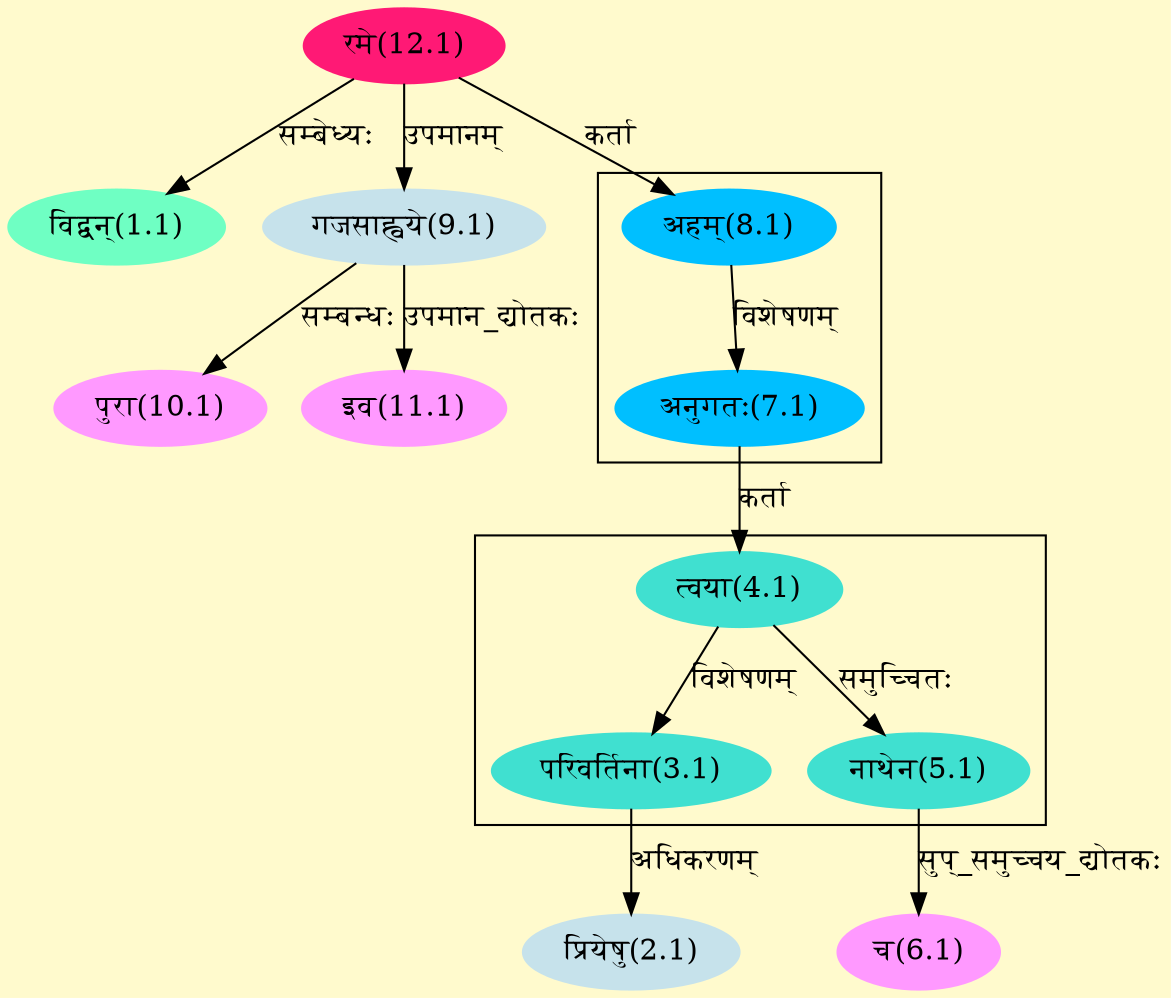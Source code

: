 digraph G{
rankdir=BT;
 compound=true;
 bgcolor="lemonchiffon1";

subgraph cluster_1{
Node3_1 [style=filled, color="#40E0D0" label = "परिवर्तिना(3.1)"]
Node4_1 [style=filled, color="#40E0D0" label = "त्वया(4.1)"]
Node5_1 [style=filled, color="#40E0D0" label = "नाथेन(5.1)"]

}

subgraph cluster_2{
Node7_1 [style=filled, color="#00BFFF" label = "अनुगतः(7.1)"]
Node8_1 [style=filled, color="#00BFFF" label = "अहम्(8.1)"]

}
Node1_1 [style=filled, color="#6FFFC3" label = "विद्वन्(1.1)"]
Node12_1 [style=filled, color="#FF1975" label = "रमे(12.1)"]
Node2_1 [style=filled, color="#C6E2EB" label = "प्रियेषु(2.1)"]
Node3_1 [style=filled, color="#40E0D0" label = "परिवर्तिना(3.1)"]
Node4_1 [style=filled, color="#40E0D0" label = "त्वया(4.1)"]
Node7_1 [style=filled, color="#00BFFF" label = "अनुगतः(7.1)"]
Node6_1 [style=filled, color="#FF99FF" label = "च(6.1)"]
Node5_1 [style=filled, color="#40E0D0" label = "नाथेन(5.1)"]
Node8_1 [style=filled, color="#00BFFF" label = "अहम्(8.1)"]
Node9_1 [style=filled, color="#C6E2EB" label = "गजसाह्वये(9.1)"]
Node10_1 [style=filled, color="#FF99FF" label = "पुरा(10.1)"]
Node11_1 [style=filled, color="#FF99FF" label = "इव(11.1)"]
/* Start of Relations section */

Node1_1 -> Node12_1 [  label="सम्बेध्यः"  dir="back" ]
Node2_1 -> Node3_1 [  label="अधिकरणम्"  dir="back" ]
Node3_1 -> Node4_1 [  label="विशेषणम्"  dir="back" ]
Node4_1 -> Node7_1 [  label="कर्ता"  dir="back" ]
Node5_1 -> Node4_1 [  label="समुच्चितः"  dir="back" ]
Node6_1 -> Node5_1 [  label="सुप्_समुच्चय_द्योतकः"  dir="back" ]
Node7_1 -> Node8_1 [  label="विशेषणम्"  dir="back" ]
Node8_1 -> Node12_1 [  label="कर्ता"  dir="back" ]
Node9_1 -> Node12_1 [  label="उपमानम्"  dir="back" ]
Node10_1 -> Node9_1 [  label="सम्बन्धः"  dir="back" ]
Node11_1 -> Node9_1 [  label="उपमान_द्योतकः"  dir="back" ]
}
